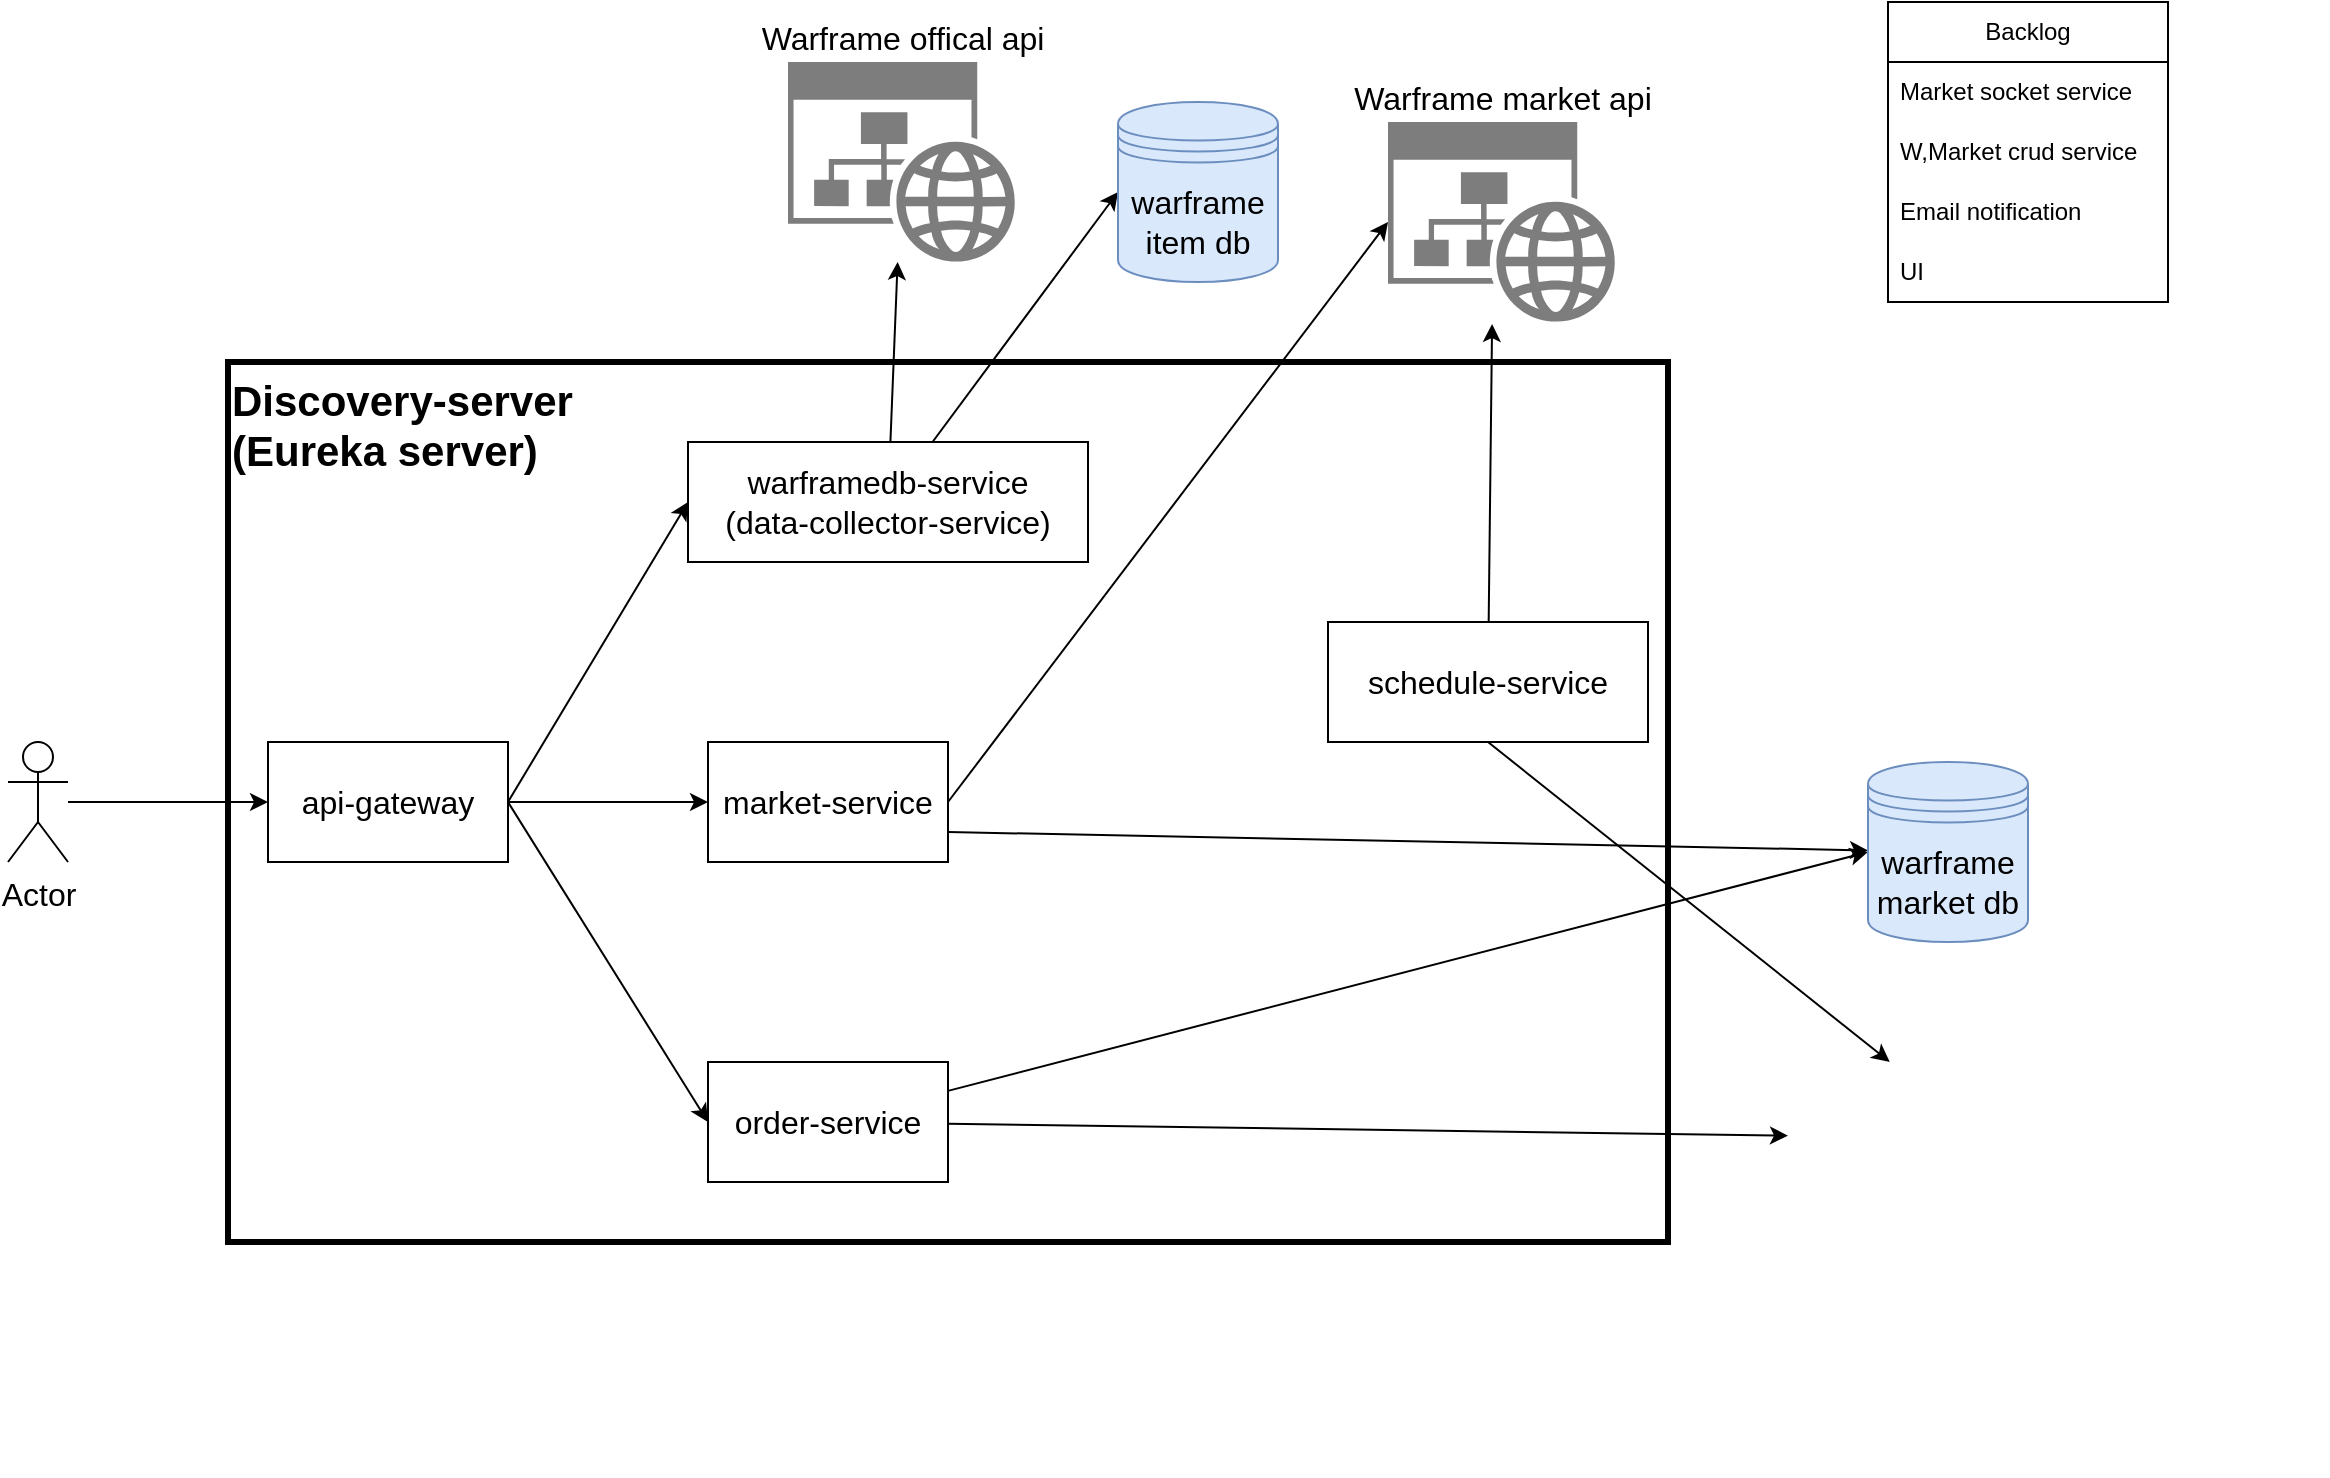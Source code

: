 <mxfile version="24.7.3" type="github">
  <diagram name="Page-1" id="ZBIIZD1raV5Hpa2IU3Zq">
    <mxGraphModel dx="2482" dy="753" grid="1" gridSize="10" guides="1" tooltips="1" connect="1" arrows="1" fold="1" page="1" pageScale="1" pageWidth="1169" pageHeight="827" math="0" shadow="0">
      <root>
        <mxCell id="0" />
        <mxCell id="1" parent="0" />
        <mxCell id="_30iAetLbzobpEsazLh9-12" style="rounded=0;orthogonalLoop=1;jettySize=auto;html=1;exitX=0;exitY=0.5;exitDx=0;exitDy=0;entryX=1;entryY=0.5;entryDx=0;entryDy=0;startArrow=classic;startFill=1;endArrow=none;endFill=0;fontSize=16;" edge="1" parent="1" source="_30iAetLbzobpEsazLh9-1" target="_30iAetLbzobpEsazLh9-5">
          <mxGeometry relative="1" as="geometry" />
        </mxCell>
        <mxCell id="_30iAetLbzobpEsazLh9-18" style="rounded=0;orthogonalLoop=1;jettySize=auto;html=1;entryX=0;entryY=0.5;entryDx=0;entryDy=0;fontSize=16;" edge="1" parent="1" source="_30iAetLbzobpEsazLh9-1" target="_30iAetLbzobpEsazLh9-17">
          <mxGeometry relative="1" as="geometry" />
        </mxCell>
        <mxCell id="_30iAetLbzobpEsazLh9-1" value="warframedb-service&lt;div style=&quot;font-size: 16px;&quot;&gt;(data-collector-&lt;span style=&quot;background-color: initial;&quot;&gt;service)&lt;/span&gt;&lt;/div&gt;" style="rounded=0;whiteSpace=wrap;html=1;fontSize=16;" vertex="1" parent="1">
          <mxGeometry x="-820" y="310" width="200" height="60" as="geometry" />
        </mxCell>
        <mxCell id="_30iAetLbzobpEsazLh9-24" style="rounded=0;orthogonalLoop=1;jettySize=auto;html=1;exitX=0.5;exitY=1;exitDx=0;exitDy=0;fontSize=16;" edge="1" parent="1" source="_30iAetLbzobpEsazLh9-2" target="_30iAetLbzobpEsazLh9-22">
          <mxGeometry relative="1" as="geometry" />
        </mxCell>
        <mxCell id="_30iAetLbzobpEsazLh9-2" value="schedule-service" style="rounded=0;whiteSpace=wrap;html=1;fontSize=16;" vertex="1" parent="1">
          <mxGeometry x="-500" y="400" width="160" height="60" as="geometry" />
        </mxCell>
        <mxCell id="_30iAetLbzobpEsazLh9-28" style="rounded=0;orthogonalLoop=1;jettySize=auto;html=1;exitX=1;exitY=0.75;exitDx=0;exitDy=0;fontSize=16;" edge="1" parent="1" source="_30iAetLbzobpEsazLh9-3" target="_30iAetLbzobpEsazLh9-27">
          <mxGeometry relative="1" as="geometry" />
        </mxCell>
        <mxCell id="_30iAetLbzobpEsazLh9-3" value="market-service" style="rounded=0;whiteSpace=wrap;html=1;fontSize=16;" vertex="1" parent="1">
          <mxGeometry x="-810" y="460" width="120" height="60" as="geometry" />
        </mxCell>
        <mxCell id="_30iAetLbzobpEsazLh9-29" style="rounded=0;orthogonalLoop=1;jettySize=auto;html=1;entryX=0;entryY=0.5;entryDx=0;entryDy=0;fontSize=16;" edge="1" parent="1" source="_30iAetLbzobpEsazLh9-4" target="_30iAetLbzobpEsazLh9-27">
          <mxGeometry relative="1" as="geometry" />
        </mxCell>
        <mxCell id="_30iAetLbzobpEsazLh9-4" value="order-service" style="rounded=0;whiteSpace=wrap;html=1;fontSize=16;" vertex="1" parent="1">
          <mxGeometry x="-810" y="620" width="120" height="60" as="geometry" />
        </mxCell>
        <mxCell id="_30iAetLbzobpEsazLh9-14" style="rounded=0;orthogonalLoop=1;jettySize=auto;html=1;entryX=0;entryY=0.5;entryDx=0;entryDy=0;fontSize=16;" edge="1" parent="1" source="_30iAetLbzobpEsazLh9-5" target="_30iAetLbzobpEsazLh9-3">
          <mxGeometry relative="1" as="geometry" />
        </mxCell>
        <mxCell id="_30iAetLbzobpEsazLh9-16" style="rounded=0;orthogonalLoop=1;jettySize=auto;html=1;exitX=1;exitY=0.5;exitDx=0;exitDy=0;entryX=0;entryY=0.5;entryDx=0;entryDy=0;fontSize=16;" edge="1" parent="1" source="_30iAetLbzobpEsazLh9-5" target="_30iAetLbzobpEsazLh9-4">
          <mxGeometry relative="1" as="geometry" />
        </mxCell>
        <mxCell id="_30iAetLbzobpEsazLh9-5" value="api-gateway" style="rounded=0;whiteSpace=wrap;html=1;fontSize=16;" vertex="1" parent="1">
          <mxGeometry x="-1030" y="460" width="120" height="60" as="geometry" />
        </mxCell>
        <mxCell id="_30iAetLbzobpEsazLh9-13" style="rounded=0;orthogonalLoop=1;jettySize=auto;html=1;entryX=0;entryY=0.5;entryDx=0;entryDy=0;fontSize=16;" edge="1" parent="1" source="_30iAetLbzobpEsazLh9-6" target="_30iAetLbzobpEsazLh9-5">
          <mxGeometry relative="1" as="geometry" />
        </mxCell>
        <mxCell id="_30iAetLbzobpEsazLh9-6" value="Actor" style="shape=umlActor;verticalLabelPosition=bottom;verticalAlign=top;html=1;outlineConnect=0;fontSize=16;" vertex="1" parent="1">
          <mxGeometry x="-1160" y="460" width="30" height="60" as="geometry" />
        </mxCell>
        <mxCell id="_30iAetLbzobpEsazLh9-19" style="rounded=0;orthogonalLoop=1;jettySize=auto;html=1;endArrow=none;endFill=0;startArrow=classic;startFill=1;fontSize=16;" edge="1" parent="1" source="_30iAetLbzobpEsazLh9-8" target="_30iAetLbzobpEsazLh9-1">
          <mxGeometry relative="1" as="geometry" />
        </mxCell>
        <mxCell id="_30iAetLbzobpEsazLh9-8" value="Warframe offical api" style="sketch=0;aspect=fixed;pointerEvents=1;shadow=0;dashed=0;html=1;strokeColor=none;labelPosition=center;verticalLabelPosition=top;verticalAlign=bottom;align=center;shape=mxgraph.mscae.enterprise.website_generic;fillColor=#7D7D7D;fontSize=16;" vertex="1" parent="1">
          <mxGeometry x="-770" y="120" width="113.63" height="100" as="geometry" />
        </mxCell>
        <mxCell id="_30iAetLbzobpEsazLh9-11" value="Warframe market api" style="sketch=0;aspect=fixed;pointerEvents=1;shadow=0;dashed=0;html=1;strokeColor=none;labelPosition=center;verticalLabelPosition=top;verticalAlign=bottom;align=center;shape=mxgraph.mscae.enterprise.website_generic;fillColor=#7D7D7D;fontSize=16;" vertex="1" parent="1">
          <mxGeometry x="-470" y="150" width="113.63" height="100" as="geometry" />
        </mxCell>
        <mxCell id="_30iAetLbzobpEsazLh9-17" value="warframe item db" style="shape=datastore;whiteSpace=wrap;html=1;fontSize=16;fillColor=#dae8fc;strokeColor=#6c8ebf;" vertex="1" parent="1">
          <mxGeometry x="-605" y="140" width="80" height="90" as="geometry" />
        </mxCell>
        <mxCell id="_30iAetLbzobpEsazLh9-20" style="rounded=0;orthogonalLoop=1;jettySize=auto;html=1;exitX=1;exitY=0.5;exitDx=0;exitDy=0;entryX=0;entryY=0.5;entryDx=0;entryDy=0;entryPerimeter=0;fontSize=16;" edge="1" parent="1" source="_30iAetLbzobpEsazLh9-3" target="_30iAetLbzobpEsazLh9-11">
          <mxGeometry relative="1" as="geometry" />
        </mxCell>
        <mxCell id="_30iAetLbzobpEsazLh9-25" style="rounded=0;orthogonalLoop=1;jettySize=auto;html=1;endArrow=none;endFill=0;startArrow=classic;startFill=1;fontSize=16;" edge="1" parent="1" source="_30iAetLbzobpEsazLh9-22" target="_30iAetLbzobpEsazLh9-4">
          <mxGeometry relative="1" as="geometry" />
        </mxCell>
        <mxCell id="_30iAetLbzobpEsazLh9-22" value="" style="shape=image;verticalLabelPosition=bottom;labelBackgroundColor=default;verticalAlign=top;aspect=fixed;imageAspect=0;image=https://www.ovhcloud.com/sites/default/files/styles/text_media_horizontal/public/2021-09/ECX-1909_Hero_Kafka_600x400%402x-1.png;fontSize=16;" vertex="1" parent="1">
          <mxGeometry x="-270" y="620" width="197.8" height="76.5" as="geometry" />
        </mxCell>
        <mxCell id="_30iAetLbzobpEsazLh9-23" style="rounded=0;orthogonalLoop=1;jettySize=auto;html=1;entryX=0.458;entryY=1.01;entryDx=0;entryDy=0;entryPerimeter=0;fontSize=16;" edge="1" parent="1" source="_30iAetLbzobpEsazLh9-2" target="_30iAetLbzobpEsazLh9-11">
          <mxGeometry relative="1" as="geometry" />
        </mxCell>
        <mxCell id="_30iAetLbzobpEsazLh9-27" value="warframe market db" style="shape=datastore;whiteSpace=wrap;html=1;fontSize=16;fillColor=#dae8fc;strokeColor=#6c8ebf;" vertex="1" parent="1">
          <mxGeometry x="-230" y="470" width="80" height="90" as="geometry" />
        </mxCell>
        <mxCell id="_30iAetLbzobpEsazLh9-33" value="Discovery-server&lt;div&gt;(Eureka server)&lt;/div&gt;" style="rounded=0;whiteSpace=wrap;html=1;gradientColor=default;fillColor=none;strokeWidth=3;labelPosition=center;verticalLabelPosition=middle;align=left;verticalAlign=top;fontStyle=1;fontSize=21;labelBackgroundColor=none;" vertex="1" parent="1">
          <mxGeometry x="-1050" y="270" width="720" height="440" as="geometry" />
        </mxCell>
        <mxCell id="_30iAetLbzobpEsazLh9-35" value="Backlog" style="swimlane;fontStyle=0;childLayout=stackLayout;horizontal=1;startSize=30;horizontalStack=0;resizeParent=1;resizeParentMax=0;resizeLast=0;collapsible=1;marginBottom=0;whiteSpace=wrap;html=1;" vertex="1" parent="1">
          <mxGeometry x="-220" y="90" width="140" height="150" as="geometry" />
        </mxCell>
        <mxCell id="_30iAetLbzobpEsazLh9-36" value="Market socket service" style="text;strokeColor=none;fillColor=none;align=left;verticalAlign=middle;spacingLeft=4;spacingRight=4;overflow=hidden;points=[[0,0.5],[1,0.5]];portConstraint=eastwest;rotatable=0;whiteSpace=wrap;html=1;" vertex="1" parent="_30iAetLbzobpEsazLh9-35">
          <mxGeometry y="30" width="140" height="30" as="geometry" />
        </mxCell>
        <mxCell id="_30iAetLbzobpEsazLh9-37" value="W,Market crud service" style="text;strokeColor=none;fillColor=none;align=left;verticalAlign=middle;spacingLeft=4;spacingRight=4;overflow=hidden;points=[[0,0.5],[1,0.5]];portConstraint=eastwest;rotatable=0;whiteSpace=wrap;html=1;" vertex="1" parent="_30iAetLbzobpEsazLh9-35">
          <mxGeometry y="60" width="140" height="30" as="geometry" />
        </mxCell>
        <mxCell id="_30iAetLbzobpEsazLh9-39" value="Email notification" style="text;strokeColor=none;fillColor=none;align=left;verticalAlign=middle;spacingLeft=4;spacingRight=4;overflow=hidden;points=[[0,0.5],[1,0.5]];portConstraint=eastwest;rotatable=0;whiteSpace=wrap;html=1;" vertex="1" parent="_30iAetLbzobpEsazLh9-35">
          <mxGeometry y="90" width="140" height="30" as="geometry" />
        </mxCell>
        <mxCell id="_30iAetLbzobpEsazLh9-38" value="UI" style="text;strokeColor=none;fillColor=none;align=left;verticalAlign=middle;spacingLeft=4;spacingRight=4;overflow=hidden;points=[[0,0.5],[1,0.5]];portConstraint=eastwest;rotatable=0;whiteSpace=wrap;html=1;" vertex="1" parent="_30iAetLbzobpEsazLh9-35">
          <mxGeometry y="120" width="140" height="30" as="geometry" />
        </mxCell>
        <mxCell id="_30iAetLbzobpEsazLh9-42" value="" style="shape=image;verticalLabelPosition=bottom;labelBackgroundColor=default;verticalAlign=top;aspect=fixed;imageAspect=0;image=https://www.svgrepo.com/show/376350/spring.svg;" vertex="1" parent="1">
          <mxGeometry x="-1050" y="120" width="130" height="130" as="geometry" />
        </mxCell>
        <mxCell id="_30iAetLbzobpEsazLh9-43" value="" style="shape=image;verticalLabelPosition=bottom;labelBackgroundColor=default;verticalAlign=top;aspect=fixed;imageAspect=0;image=https://1000logos.net/wp-content/uploads/2020/09/Warframe-Emblem.png;" vertex="1" parent="1">
          <mxGeometry x="-138" y="747" width="137.53" height="80" as="geometry" />
        </mxCell>
      </root>
    </mxGraphModel>
  </diagram>
</mxfile>
